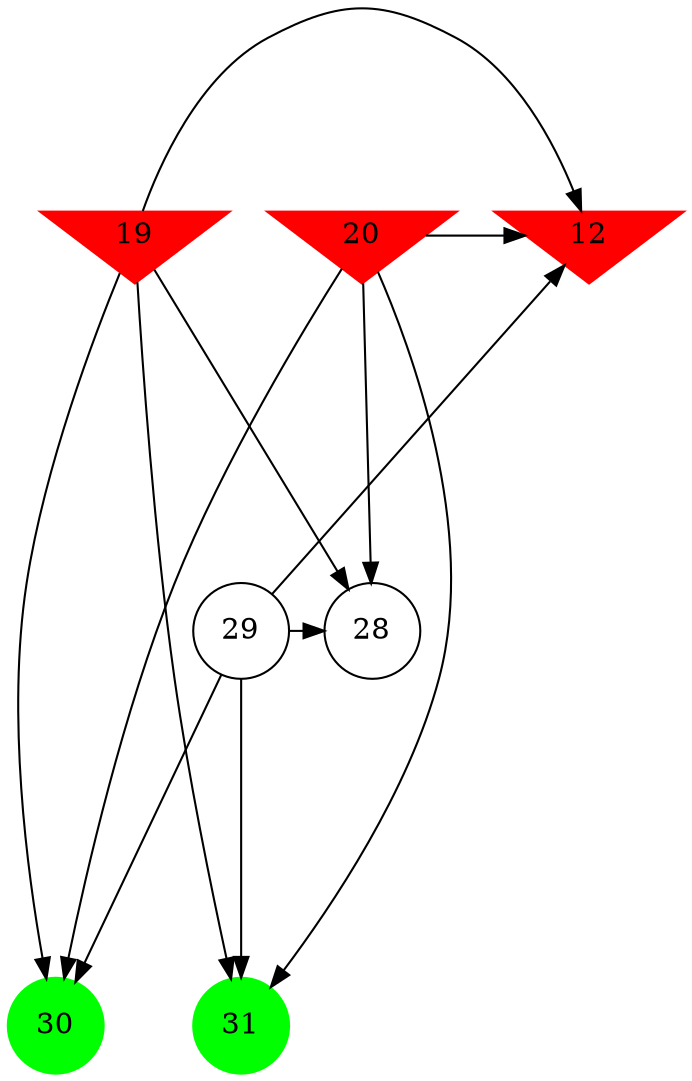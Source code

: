 digraph brain {
	ranksep=2.0;
	12 [shape=invtriangle,style=filled,color=red];
	19 [shape=invtriangle,style=filled,color=red];
	20 [shape=invtriangle,style=filled,color=red];
	28 [shape=circle,color=black];
	29 [shape=circle,color=black];
	30 [shape=circle,style=filled,color=green];
	31 [shape=circle,style=filled,color=green];
	29	->	31;
	29	->	28;
	29	->	12;
	29	->	30;
	19	->	31;
	19	->	28;
	19	->	12;
	19	->	30;
	20	->	31;
	20	->	28;
	20	->	12;
	20	->	30;
	{ rank=same; 12; 19; 20; }
	{ rank=same; 28; 29; }
	{ rank=same; 30; 31; }
}
